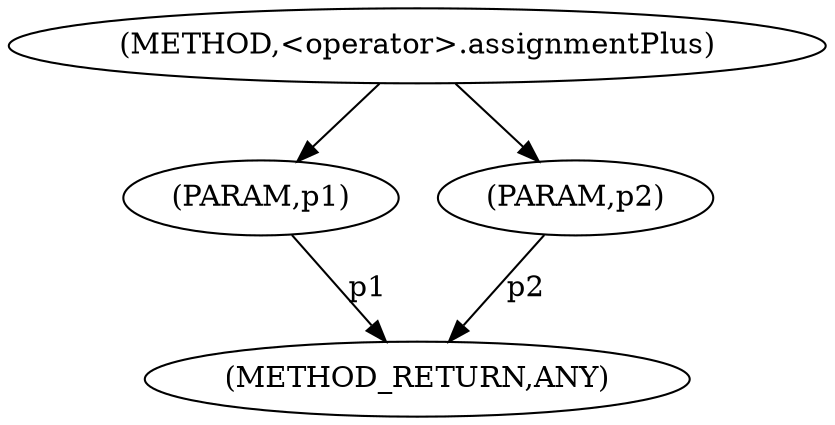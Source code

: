 digraph "&lt;operator&gt;.assignmentPlus" {  
"274" [label = <(METHOD,&lt;operator&gt;.assignmentPlus)> ]
"278" [label = <(METHOD_RETURN,ANY)> ]
"275" [label = <(PARAM,p1)> ]
"276" [label = <(PARAM,p2)> ]
  "275" -> "278"  [ label = "p1"] 
  "276" -> "278"  [ label = "p2"] 
  "274" -> "275" 
  "274" -> "276" 
}
